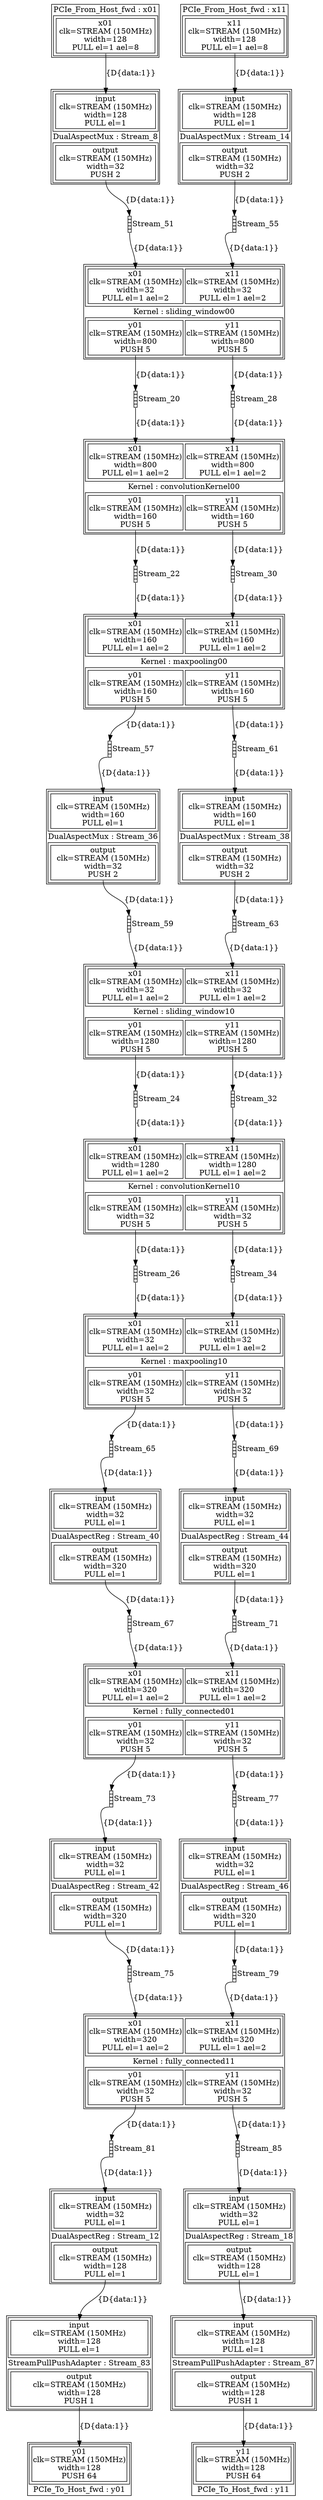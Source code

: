digraph manager_compiler_graph {
convolutionKernel00[shape=plaintext, label=<<TABLE  BORDER="1" CELLPADDING="1" CELLSPACING="1"><TR><TD BGCOLOR="white" BORDER="0" PORT="inputs" ROWSPAN="1" COLSPAN="1"><TABLE  BORDER="1" CELLPADDING="1" CELLSPACING="4"><TR><TD BGCOLOR="white" BORDER="1" PORT="x01" ROWSPAN="1" COLSPAN="1">x01<BR/>clk=STREAM (150MHz)<BR/>width=800<BR/>PULL el=1 ael=2</TD><TD BGCOLOR="white" BORDER="1" PORT="x11" ROWSPAN="1" COLSPAN="1">x11<BR/>clk=STREAM (150MHz)<BR/>width=800<BR/>PULL el=1 ael=2</TD></TR></TABLE></TD></TR><TR><TD BGCOLOR="white" BORDER="0" PORT="node_info" ROWSPAN="1" COLSPAN="1">Kernel : convolutionKernel00</TD></TR><TR><TD BGCOLOR="white" BORDER="0" PORT="outputs" ROWSPAN="1" COLSPAN="1"><TABLE  BORDER="1" CELLPADDING="1" CELLSPACING="4"><TR><TD BGCOLOR="white" BORDER="1" PORT="y01" ROWSPAN="1" COLSPAN="1">y01<BR/>clk=STREAM (150MHz)<BR/>width=160<BR/>PUSH 5</TD><TD BGCOLOR="white" BORDER="1" PORT="y11" ROWSPAN="1" COLSPAN="1">y11<BR/>clk=STREAM (150MHz)<BR/>width=160<BR/>PUSH 5</TD></TR></TABLE></TD></TR></TABLE>>];
maxpooling00[shape=plaintext, label=<<TABLE  BORDER="1" CELLPADDING="1" CELLSPACING="1"><TR><TD BGCOLOR="white" BORDER="0" PORT="inputs" ROWSPAN="1" COLSPAN="1"><TABLE  BORDER="1" CELLPADDING="1" CELLSPACING="4"><TR><TD BGCOLOR="white" BORDER="1" PORT="x01" ROWSPAN="1" COLSPAN="1">x01<BR/>clk=STREAM (150MHz)<BR/>width=160<BR/>PULL el=1 ael=2</TD><TD BGCOLOR="white" BORDER="1" PORT="x11" ROWSPAN="1" COLSPAN="1">x11<BR/>clk=STREAM (150MHz)<BR/>width=160<BR/>PULL el=1 ael=2</TD></TR></TABLE></TD></TR><TR><TD BGCOLOR="white" BORDER="0" PORT="node_info" ROWSPAN="1" COLSPAN="1">Kernel : maxpooling00</TD></TR><TR><TD BGCOLOR="white" BORDER="0" PORT="outputs" ROWSPAN="1" COLSPAN="1"><TABLE  BORDER="1" CELLPADDING="1" CELLSPACING="4"><TR><TD BGCOLOR="white" BORDER="1" PORT="y01" ROWSPAN="1" COLSPAN="1">y01<BR/>clk=STREAM (150MHz)<BR/>width=160<BR/>PUSH 5</TD><TD BGCOLOR="white" BORDER="1" PORT="y11" ROWSPAN="1" COLSPAN="1">y11<BR/>clk=STREAM (150MHz)<BR/>width=160<BR/>PUSH 5</TD></TR></TABLE></TD></TR></TABLE>>];
sliding_window00[shape=plaintext, label=<<TABLE  BORDER="1" CELLPADDING="1" CELLSPACING="1"><TR><TD BGCOLOR="white" BORDER="0" PORT="inputs" ROWSPAN="1" COLSPAN="1"><TABLE  BORDER="1" CELLPADDING="1" CELLSPACING="4"><TR><TD BGCOLOR="white" BORDER="1" PORT="x01" ROWSPAN="1" COLSPAN="1">x01<BR/>clk=STREAM (150MHz)<BR/>width=32<BR/>PULL el=1 ael=2</TD><TD BGCOLOR="white" BORDER="1" PORT="x11" ROWSPAN="1" COLSPAN="1">x11<BR/>clk=STREAM (150MHz)<BR/>width=32<BR/>PULL el=1 ael=2</TD></TR></TABLE></TD></TR><TR><TD BGCOLOR="white" BORDER="0" PORT="node_info" ROWSPAN="1" COLSPAN="1">Kernel : sliding_window00</TD></TR><TR><TD BGCOLOR="white" BORDER="0" PORT="outputs" ROWSPAN="1" COLSPAN="1"><TABLE  BORDER="1" CELLPADDING="1" CELLSPACING="4"><TR><TD BGCOLOR="white" BORDER="1" PORT="y01" ROWSPAN="1" COLSPAN="1">y01<BR/>clk=STREAM (150MHz)<BR/>width=800<BR/>PUSH 5</TD><TD BGCOLOR="white" BORDER="1" PORT="y11" ROWSPAN="1" COLSPAN="1">y11<BR/>clk=STREAM (150MHz)<BR/>width=800<BR/>PUSH 5</TD></TR></TABLE></TD></TR></TABLE>>];
fully_connected01[shape=plaintext, label=<<TABLE  BORDER="1" CELLPADDING="1" CELLSPACING="1"><TR><TD BGCOLOR="white" BORDER="0" PORT="inputs" ROWSPAN="1" COLSPAN="1"><TABLE  BORDER="1" CELLPADDING="1" CELLSPACING="4"><TR><TD BGCOLOR="white" BORDER="1" PORT="x01" ROWSPAN="1" COLSPAN="1">x01<BR/>clk=STREAM (150MHz)<BR/>width=320<BR/>PULL el=1 ael=2</TD><TD BGCOLOR="white" BORDER="1" PORT="x11" ROWSPAN="1" COLSPAN="1">x11<BR/>clk=STREAM (150MHz)<BR/>width=320<BR/>PULL el=1 ael=2</TD></TR></TABLE></TD></TR><TR><TD BGCOLOR="white" BORDER="0" PORT="node_info" ROWSPAN="1" COLSPAN="1">Kernel : fully_connected01</TD></TR><TR><TD BGCOLOR="white" BORDER="0" PORT="outputs" ROWSPAN="1" COLSPAN="1"><TABLE  BORDER="1" CELLPADDING="1" CELLSPACING="4"><TR><TD BGCOLOR="white" BORDER="1" PORT="y01" ROWSPAN="1" COLSPAN="1">y01<BR/>clk=STREAM (150MHz)<BR/>width=32<BR/>PUSH 5</TD><TD BGCOLOR="white" BORDER="1" PORT="y11" ROWSPAN="1" COLSPAN="1">y11<BR/>clk=STREAM (150MHz)<BR/>width=32<BR/>PUSH 5</TD></TR></TABLE></TD></TR></TABLE>>];
convolutionKernel10[shape=plaintext, label=<<TABLE  BORDER="1" CELLPADDING="1" CELLSPACING="1"><TR><TD BGCOLOR="white" BORDER="0" PORT="inputs" ROWSPAN="1" COLSPAN="1"><TABLE  BORDER="1" CELLPADDING="1" CELLSPACING="4"><TR><TD BGCOLOR="white" BORDER="1" PORT="x01" ROWSPAN="1" COLSPAN="1">x01<BR/>clk=STREAM (150MHz)<BR/>width=1280<BR/>PULL el=1 ael=2</TD><TD BGCOLOR="white" BORDER="1" PORT="x11" ROWSPAN="1" COLSPAN="1">x11<BR/>clk=STREAM (150MHz)<BR/>width=1280<BR/>PULL el=1 ael=2</TD></TR></TABLE></TD></TR><TR><TD BGCOLOR="white" BORDER="0" PORT="node_info" ROWSPAN="1" COLSPAN="1">Kernel : convolutionKernel10</TD></TR><TR><TD BGCOLOR="white" BORDER="0" PORT="outputs" ROWSPAN="1" COLSPAN="1"><TABLE  BORDER="1" CELLPADDING="1" CELLSPACING="4"><TR><TD BGCOLOR="white" BORDER="1" PORT="y01" ROWSPAN="1" COLSPAN="1">y01<BR/>clk=STREAM (150MHz)<BR/>width=32<BR/>PUSH 5</TD><TD BGCOLOR="white" BORDER="1" PORT="y11" ROWSPAN="1" COLSPAN="1">y11<BR/>clk=STREAM (150MHz)<BR/>width=32<BR/>PUSH 5</TD></TR></TABLE></TD></TR></TABLE>>];
maxpooling10[shape=plaintext, label=<<TABLE  BORDER="1" CELLPADDING="1" CELLSPACING="1"><TR><TD BGCOLOR="white" BORDER="0" PORT="inputs" ROWSPAN="1" COLSPAN="1"><TABLE  BORDER="1" CELLPADDING="1" CELLSPACING="4"><TR><TD BGCOLOR="white" BORDER="1" PORT="x01" ROWSPAN="1" COLSPAN="1">x01<BR/>clk=STREAM (150MHz)<BR/>width=32<BR/>PULL el=1 ael=2</TD><TD BGCOLOR="white" BORDER="1" PORT="x11" ROWSPAN="1" COLSPAN="1">x11<BR/>clk=STREAM (150MHz)<BR/>width=32<BR/>PULL el=1 ael=2</TD></TR></TABLE></TD></TR><TR><TD BGCOLOR="white" BORDER="0" PORT="node_info" ROWSPAN="1" COLSPAN="1">Kernel : maxpooling10</TD></TR><TR><TD BGCOLOR="white" BORDER="0" PORT="outputs" ROWSPAN="1" COLSPAN="1"><TABLE  BORDER="1" CELLPADDING="1" CELLSPACING="4"><TR><TD BGCOLOR="white" BORDER="1" PORT="y01" ROWSPAN="1" COLSPAN="1">y01<BR/>clk=STREAM (150MHz)<BR/>width=32<BR/>PUSH 5</TD><TD BGCOLOR="white" BORDER="1" PORT="y11" ROWSPAN="1" COLSPAN="1">y11<BR/>clk=STREAM (150MHz)<BR/>width=32<BR/>PUSH 5</TD></TR></TABLE></TD></TR></TABLE>>];
sliding_window10[shape=plaintext, label=<<TABLE  BORDER="1" CELLPADDING="1" CELLSPACING="1"><TR><TD BGCOLOR="white" BORDER="0" PORT="inputs" ROWSPAN="1" COLSPAN="1"><TABLE  BORDER="1" CELLPADDING="1" CELLSPACING="4"><TR><TD BGCOLOR="white" BORDER="1" PORT="x01" ROWSPAN="1" COLSPAN="1">x01<BR/>clk=STREAM (150MHz)<BR/>width=32<BR/>PULL el=1 ael=2</TD><TD BGCOLOR="white" BORDER="1" PORT="x11" ROWSPAN="1" COLSPAN="1">x11<BR/>clk=STREAM (150MHz)<BR/>width=32<BR/>PULL el=1 ael=2</TD></TR></TABLE></TD></TR><TR><TD BGCOLOR="white" BORDER="0" PORT="node_info" ROWSPAN="1" COLSPAN="1">Kernel : sliding_window10</TD></TR><TR><TD BGCOLOR="white" BORDER="0" PORT="outputs" ROWSPAN="1" COLSPAN="1"><TABLE  BORDER="1" CELLPADDING="1" CELLSPACING="4"><TR><TD BGCOLOR="white" BORDER="1" PORT="y01" ROWSPAN="1" COLSPAN="1">y01<BR/>clk=STREAM (150MHz)<BR/>width=1280<BR/>PUSH 5</TD><TD BGCOLOR="white" BORDER="1" PORT="y11" ROWSPAN="1" COLSPAN="1">y11<BR/>clk=STREAM (150MHz)<BR/>width=1280<BR/>PUSH 5</TD></TR></TABLE></TD></TR></TABLE>>];
fully_connected11[shape=plaintext, label=<<TABLE  BORDER="1" CELLPADDING="1" CELLSPACING="1"><TR><TD BGCOLOR="white" BORDER="0" PORT="inputs" ROWSPAN="1" COLSPAN="1"><TABLE  BORDER="1" CELLPADDING="1" CELLSPACING="4"><TR><TD BGCOLOR="white" BORDER="1" PORT="x01" ROWSPAN="1" COLSPAN="1">x01<BR/>clk=STREAM (150MHz)<BR/>width=320<BR/>PULL el=1 ael=2</TD><TD BGCOLOR="white" BORDER="1" PORT="x11" ROWSPAN="1" COLSPAN="1">x11<BR/>clk=STREAM (150MHz)<BR/>width=320<BR/>PULL el=1 ael=2</TD></TR></TABLE></TD></TR><TR><TD BGCOLOR="white" BORDER="0" PORT="node_info" ROWSPAN="1" COLSPAN="1">Kernel : fully_connected11</TD></TR><TR><TD BGCOLOR="white" BORDER="0" PORT="outputs" ROWSPAN="1" COLSPAN="1"><TABLE  BORDER="1" CELLPADDING="1" CELLSPACING="4"><TR><TD BGCOLOR="white" BORDER="1" PORT="y01" ROWSPAN="1" COLSPAN="1">y01<BR/>clk=STREAM (150MHz)<BR/>width=32<BR/>PUSH 5</TD><TD BGCOLOR="white" BORDER="1" PORT="y11" ROWSPAN="1" COLSPAN="1">y11<BR/>clk=STREAM (150MHz)<BR/>width=32<BR/>PUSH 5</TD></TR></TABLE></TD></TR></TABLE>>];
x01[shape=plaintext, label=<<TABLE  BORDER="1" CELLPADDING="1" CELLSPACING="1"><TR><TD BGCOLOR="white" BORDER="0" PORT="node_info" ROWSPAN="1" COLSPAN="1">PCIe_From_Host_fwd : x01</TD></TR><TR><TD BGCOLOR="white" BORDER="0" PORT="outputs" ROWSPAN="1" COLSPAN="1"><TABLE  BORDER="1" CELLPADDING="1" CELLSPACING="4"><TR><TD BGCOLOR="white" BORDER="1" PORT="x01" ROWSPAN="1" COLSPAN="1">x01<BR/>clk=STREAM (150MHz)<BR/>width=128<BR/>PULL el=1 ael=8</TD></TR></TABLE></TD></TR></TABLE>>];
y01[shape=plaintext, label=<<TABLE  BORDER="1" CELLPADDING="1" CELLSPACING="1"><TR><TD BGCOLOR="white" BORDER="0" PORT="inputs" ROWSPAN="1" COLSPAN="1"><TABLE  BORDER="1" CELLPADDING="1" CELLSPACING="4"><TR><TD BGCOLOR="white" BORDER="1" PORT="y01" ROWSPAN="1" COLSPAN="1">y01<BR/>clk=STREAM (150MHz)<BR/>width=128<BR/>PUSH 64</TD></TR></TABLE></TD></TR><TR><TD BGCOLOR="white" BORDER="0" PORT="node_info" ROWSPAN="1" COLSPAN="1">PCIe_To_Host_fwd : y01</TD></TR></TABLE>>];
x11[shape=plaintext, label=<<TABLE  BORDER="1" CELLPADDING="1" CELLSPACING="1"><TR><TD BGCOLOR="white" BORDER="0" PORT="node_info" ROWSPAN="1" COLSPAN="1">PCIe_From_Host_fwd : x11</TD></TR><TR><TD BGCOLOR="white" BORDER="0" PORT="outputs" ROWSPAN="1" COLSPAN="1"><TABLE  BORDER="1" CELLPADDING="1" CELLSPACING="4"><TR><TD BGCOLOR="white" BORDER="1" PORT="x11" ROWSPAN="1" COLSPAN="1">x11<BR/>clk=STREAM (150MHz)<BR/>width=128<BR/>PULL el=1 ael=8</TD></TR></TABLE></TD></TR></TABLE>>];
y11[shape=plaintext, label=<<TABLE  BORDER="1" CELLPADDING="1" CELLSPACING="1"><TR><TD BGCOLOR="white" BORDER="0" PORT="inputs" ROWSPAN="1" COLSPAN="1"><TABLE  BORDER="1" CELLPADDING="1" CELLSPACING="4"><TR><TD BGCOLOR="white" BORDER="1" PORT="y11" ROWSPAN="1" COLSPAN="1">y11<BR/>clk=STREAM (150MHz)<BR/>width=128<BR/>PUSH 64</TD></TR></TABLE></TD></TR><TR><TD BGCOLOR="white" BORDER="0" PORT="node_info" ROWSPAN="1" COLSPAN="1">PCIe_To_Host_fwd : y11</TD></TR></TABLE>>];
Stream_8[shape=plaintext, label=<<TABLE  BORDER="1" CELLPADDING="1" CELLSPACING="1"><TR><TD BGCOLOR="white" BORDER="0" PORT="inputs" ROWSPAN="1" COLSPAN="1"><TABLE  BORDER="1" CELLPADDING="1" CELLSPACING="4"><TR><TD BGCOLOR="white" BORDER="1" PORT="input" ROWSPAN="1" COLSPAN="1">input<BR/>clk=STREAM (150MHz)<BR/>width=128<BR/>PULL el=1</TD></TR></TABLE></TD></TR><TR><TD BGCOLOR="white" BORDER="0" PORT="node_info" ROWSPAN="1" COLSPAN="1">DualAspectMux : Stream_8</TD></TR><TR><TD BGCOLOR="white" BORDER="0" PORT="outputs" ROWSPAN="1" COLSPAN="1"><TABLE  BORDER="1" CELLPADDING="1" CELLSPACING="4"><TR><TD BGCOLOR="white" BORDER="1" PORT="output" ROWSPAN="1" COLSPAN="1">output<BR/>clk=STREAM (150MHz)<BR/>width=32<BR/>PUSH 2</TD></TR></TABLE></TD></TR></TABLE>>];
Stream_14[shape=plaintext, label=<<TABLE  BORDER="1" CELLPADDING="1" CELLSPACING="1"><TR><TD BGCOLOR="white" BORDER="0" PORT="inputs" ROWSPAN="1" COLSPAN="1"><TABLE  BORDER="1" CELLPADDING="1" CELLSPACING="4"><TR><TD BGCOLOR="white" BORDER="1" PORT="input" ROWSPAN="1" COLSPAN="1">input<BR/>clk=STREAM (150MHz)<BR/>width=128<BR/>PULL el=1</TD></TR></TABLE></TD></TR><TR><TD BGCOLOR="white" BORDER="0" PORT="node_info" ROWSPAN="1" COLSPAN="1">DualAspectMux : Stream_14</TD></TR><TR><TD BGCOLOR="white" BORDER="0" PORT="outputs" ROWSPAN="1" COLSPAN="1"><TABLE  BORDER="1" CELLPADDING="1" CELLSPACING="4"><TR><TD BGCOLOR="white" BORDER="1" PORT="output" ROWSPAN="1" COLSPAN="1">output<BR/>clk=STREAM (150MHz)<BR/>width=32<BR/>PUSH 2</TD></TR></TABLE></TD></TR></TABLE>>];
Stream_36[shape=plaintext, label=<<TABLE  BORDER="1" CELLPADDING="1" CELLSPACING="1"><TR><TD BGCOLOR="white" BORDER="0" PORT="inputs" ROWSPAN="1" COLSPAN="1"><TABLE  BORDER="1" CELLPADDING="1" CELLSPACING="4"><TR><TD BGCOLOR="white" BORDER="1" PORT="input" ROWSPAN="1" COLSPAN="1">input<BR/>clk=STREAM (150MHz)<BR/>width=160<BR/>PULL el=1</TD></TR></TABLE></TD></TR><TR><TD BGCOLOR="white" BORDER="0" PORT="node_info" ROWSPAN="1" COLSPAN="1">DualAspectMux : Stream_36</TD></TR><TR><TD BGCOLOR="white" BORDER="0" PORT="outputs" ROWSPAN="1" COLSPAN="1"><TABLE  BORDER="1" CELLPADDING="1" CELLSPACING="4"><TR><TD BGCOLOR="white" BORDER="1" PORT="output" ROWSPAN="1" COLSPAN="1">output<BR/>clk=STREAM (150MHz)<BR/>width=32<BR/>PUSH 2</TD></TR></TABLE></TD></TR></TABLE>>];
Stream_38[shape=plaintext, label=<<TABLE  BORDER="1" CELLPADDING="1" CELLSPACING="1"><TR><TD BGCOLOR="white" BORDER="0" PORT="inputs" ROWSPAN="1" COLSPAN="1"><TABLE  BORDER="1" CELLPADDING="1" CELLSPACING="4"><TR><TD BGCOLOR="white" BORDER="1" PORT="input" ROWSPAN="1" COLSPAN="1">input<BR/>clk=STREAM (150MHz)<BR/>width=160<BR/>PULL el=1</TD></TR></TABLE></TD></TR><TR><TD BGCOLOR="white" BORDER="0" PORT="node_info" ROWSPAN="1" COLSPAN="1">DualAspectMux : Stream_38</TD></TR><TR><TD BGCOLOR="white" BORDER="0" PORT="outputs" ROWSPAN="1" COLSPAN="1"><TABLE  BORDER="1" CELLPADDING="1" CELLSPACING="4"><TR><TD BGCOLOR="white" BORDER="1" PORT="output" ROWSPAN="1" COLSPAN="1">output<BR/>clk=STREAM (150MHz)<BR/>width=32<BR/>PUSH 2</TD></TR></TABLE></TD></TR></TABLE>>];
Stream_40[shape=plaintext, label=<<TABLE  BORDER="1" CELLPADDING="1" CELLSPACING="1"><TR><TD BGCOLOR="white" BORDER="0" PORT="inputs" ROWSPAN="1" COLSPAN="1"><TABLE  BORDER="1" CELLPADDING="1" CELLSPACING="4"><TR><TD BGCOLOR="white" BORDER="1" PORT="input" ROWSPAN="1" COLSPAN="1">input<BR/>clk=STREAM (150MHz)<BR/>width=32<BR/>PULL el=1</TD></TR></TABLE></TD></TR><TR><TD BGCOLOR="white" BORDER="0" PORT="node_info" ROWSPAN="1" COLSPAN="1">DualAspectReg : Stream_40</TD></TR><TR><TD BGCOLOR="white" BORDER="0" PORT="outputs" ROWSPAN="1" COLSPAN="1"><TABLE  BORDER="1" CELLPADDING="1" CELLSPACING="4"><TR><TD BGCOLOR="white" BORDER="1" PORT="output" ROWSPAN="1" COLSPAN="1">output<BR/>clk=STREAM (150MHz)<BR/>width=320<BR/>PULL el=1</TD></TR></TABLE></TD></TR></TABLE>>];
Stream_44[shape=plaintext, label=<<TABLE  BORDER="1" CELLPADDING="1" CELLSPACING="1"><TR><TD BGCOLOR="white" BORDER="0" PORT="inputs" ROWSPAN="1" COLSPAN="1"><TABLE  BORDER="1" CELLPADDING="1" CELLSPACING="4"><TR><TD BGCOLOR="white" BORDER="1" PORT="input" ROWSPAN="1" COLSPAN="1">input<BR/>clk=STREAM (150MHz)<BR/>width=32<BR/>PULL el=1</TD></TR></TABLE></TD></TR><TR><TD BGCOLOR="white" BORDER="0" PORT="node_info" ROWSPAN="1" COLSPAN="1">DualAspectReg : Stream_44</TD></TR><TR><TD BGCOLOR="white" BORDER="0" PORT="outputs" ROWSPAN="1" COLSPAN="1"><TABLE  BORDER="1" CELLPADDING="1" CELLSPACING="4"><TR><TD BGCOLOR="white" BORDER="1" PORT="output" ROWSPAN="1" COLSPAN="1">output<BR/>clk=STREAM (150MHz)<BR/>width=320<BR/>PULL el=1</TD></TR></TABLE></TD></TR></TABLE>>];
Stream_42[shape=plaintext, label=<<TABLE  BORDER="1" CELLPADDING="1" CELLSPACING="1"><TR><TD BGCOLOR="white" BORDER="0" PORT="inputs" ROWSPAN="1" COLSPAN="1"><TABLE  BORDER="1" CELLPADDING="1" CELLSPACING="4"><TR><TD BGCOLOR="white" BORDER="1" PORT="input" ROWSPAN="1" COLSPAN="1">input<BR/>clk=STREAM (150MHz)<BR/>width=32<BR/>PULL el=1</TD></TR></TABLE></TD></TR><TR><TD BGCOLOR="white" BORDER="0" PORT="node_info" ROWSPAN="1" COLSPAN="1">DualAspectReg : Stream_42</TD></TR><TR><TD BGCOLOR="white" BORDER="0" PORT="outputs" ROWSPAN="1" COLSPAN="1"><TABLE  BORDER="1" CELLPADDING="1" CELLSPACING="4"><TR><TD BGCOLOR="white" BORDER="1" PORT="output" ROWSPAN="1" COLSPAN="1">output<BR/>clk=STREAM (150MHz)<BR/>width=320<BR/>PULL el=1</TD></TR></TABLE></TD></TR></TABLE>>];
Stream_46[shape=plaintext, label=<<TABLE  BORDER="1" CELLPADDING="1" CELLSPACING="1"><TR><TD BGCOLOR="white" BORDER="0" PORT="inputs" ROWSPAN="1" COLSPAN="1"><TABLE  BORDER="1" CELLPADDING="1" CELLSPACING="4"><TR><TD BGCOLOR="white" BORDER="1" PORT="input" ROWSPAN="1" COLSPAN="1">input<BR/>clk=STREAM (150MHz)<BR/>width=32<BR/>PULL el=1</TD></TR></TABLE></TD></TR><TR><TD BGCOLOR="white" BORDER="0" PORT="node_info" ROWSPAN="1" COLSPAN="1">DualAspectReg : Stream_46</TD></TR><TR><TD BGCOLOR="white" BORDER="0" PORT="outputs" ROWSPAN="1" COLSPAN="1"><TABLE  BORDER="1" CELLPADDING="1" CELLSPACING="4"><TR><TD BGCOLOR="white" BORDER="1" PORT="output" ROWSPAN="1" COLSPAN="1">output<BR/>clk=STREAM (150MHz)<BR/>width=320<BR/>PULL el=1</TD></TR></TABLE></TD></TR></TABLE>>];
Stream_12[shape=plaintext, label=<<TABLE  BORDER="1" CELLPADDING="1" CELLSPACING="1"><TR><TD BGCOLOR="white" BORDER="0" PORT="inputs" ROWSPAN="1" COLSPAN="1"><TABLE  BORDER="1" CELLPADDING="1" CELLSPACING="4"><TR><TD BGCOLOR="white" BORDER="1" PORT="input" ROWSPAN="1" COLSPAN="1">input<BR/>clk=STREAM (150MHz)<BR/>width=32<BR/>PULL el=1</TD></TR></TABLE></TD></TR><TR><TD BGCOLOR="white" BORDER="0" PORT="node_info" ROWSPAN="1" COLSPAN="1">DualAspectReg : Stream_12</TD></TR><TR><TD BGCOLOR="white" BORDER="0" PORT="outputs" ROWSPAN="1" COLSPAN="1"><TABLE  BORDER="1" CELLPADDING="1" CELLSPACING="4"><TR><TD BGCOLOR="white" BORDER="1" PORT="output" ROWSPAN="1" COLSPAN="1">output<BR/>clk=STREAM (150MHz)<BR/>width=128<BR/>PULL el=1</TD></TR></TABLE></TD></TR></TABLE>>];
Stream_18[shape=plaintext, label=<<TABLE  BORDER="1" CELLPADDING="1" CELLSPACING="1"><TR><TD BGCOLOR="white" BORDER="0" PORT="inputs" ROWSPAN="1" COLSPAN="1"><TABLE  BORDER="1" CELLPADDING="1" CELLSPACING="4"><TR><TD BGCOLOR="white" BORDER="1" PORT="input" ROWSPAN="1" COLSPAN="1">input<BR/>clk=STREAM (150MHz)<BR/>width=32<BR/>PULL el=1</TD></TR></TABLE></TD></TR><TR><TD BGCOLOR="white" BORDER="0" PORT="node_info" ROWSPAN="1" COLSPAN="1">DualAspectReg : Stream_18</TD></TR><TR><TD BGCOLOR="white" BORDER="0" PORT="outputs" ROWSPAN="1" COLSPAN="1"><TABLE  BORDER="1" CELLPADDING="1" CELLSPACING="4"><TR><TD BGCOLOR="white" BORDER="1" PORT="output" ROWSPAN="1" COLSPAN="1">output<BR/>clk=STREAM (150MHz)<BR/>width=128<BR/>PULL el=1</TD></TR></TABLE></TD></TR></TABLE>>];
Stream_83[shape=plaintext, label=<<TABLE  BORDER="1" CELLPADDING="1" CELLSPACING="1"><TR><TD BGCOLOR="white" BORDER="0" PORT="inputs" ROWSPAN="1" COLSPAN="1"><TABLE  BORDER="1" CELLPADDING="1" CELLSPACING="4"><TR><TD BGCOLOR="white" BORDER="1" PORT="input" ROWSPAN="1" COLSPAN="1">input<BR/>clk=STREAM (150MHz)<BR/>width=128<BR/>PULL el=1</TD></TR></TABLE></TD></TR><TR><TD BGCOLOR="white" BORDER="0" PORT="node_info" ROWSPAN="1" COLSPAN="1">StreamPullPushAdapter : Stream_83</TD></TR><TR><TD BGCOLOR="white" BORDER="0" PORT="outputs" ROWSPAN="1" COLSPAN="1"><TABLE  BORDER="1" CELLPADDING="1" CELLSPACING="4"><TR><TD BGCOLOR="white" BORDER="1" PORT="output" ROWSPAN="1" COLSPAN="1">output<BR/>clk=STREAM (150MHz)<BR/>width=128<BR/>PUSH 1</TD></TR></TABLE></TD></TR></TABLE>>];
Stream_87[shape=plaintext, label=<<TABLE  BORDER="1" CELLPADDING="1" CELLSPACING="1"><TR><TD BGCOLOR="white" BORDER="0" PORT="inputs" ROWSPAN="1" COLSPAN="1"><TABLE  BORDER="1" CELLPADDING="1" CELLSPACING="4"><TR><TD BGCOLOR="white" BORDER="1" PORT="input" ROWSPAN="1" COLSPAN="1">input<BR/>clk=STREAM (150MHz)<BR/>width=128<BR/>PULL el=1</TD></TR></TABLE></TD></TR><TR><TD BGCOLOR="white" BORDER="0" PORT="node_info" ROWSPAN="1" COLSPAN="1">StreamPullPushAdapter : Stream_87</TD></TR><TR><TD BGCOLOR="white" BORDER="0" PORT="outputs" ROWSPAN="1" COLSPAN="1"><TABLE  BORDER="1" CELLPADDING="1" CELLSPACING="4"><TR><TD BGCOLOR="white" BORDER="1" PORT="output" ROWSPAN="1" COLSPAN="1">output<BR/>clk=STREAM (150MHz)<BR/>width=128<BR/>PUSH 1</TD></TR></TABLE></TD></TR></TABLE>>];
Stream_51[shape=plaintext, label=<<TABLE BORDER="0" CELLSPACING="0" CELLBORDER="1"> <TR><TD PORT="input"></TD><TD BORDER="0" ROWSPAN="6" WIDTH="1">Stream_51</TD></TR> <TR><TD></TD></TR> <TR><TD></TD></TR> <TR><TD></TD></TR> <TR><TD></TD></TR> <TR HEIGHT="0" CELLPADDING="0" BORDER="0" ><TD CELLPADDING="0" BORDER="0" PORT="output"></TD></TR> </TABLE>>];
Stream_55[shape=plaintext, label=<<TABLE BORDER="0" CELLSPACING="0" CELLBORDER="1"> <TR><TD PORT="input"></TD><TD BORDER="0" ROWSPAN="6" WIDTH="1">Stream_55</TD></TR> <TR><TD></TD></TR> <TR><TD></TD></TR> <TR><TD></TD></TR> <TR><TD></TD></TR> <TR HEIGHT="0" CELLPADDING="0" BORDER="0" ><TD CELLPADDING="0" BORDER="0" PORT="output"></TD></TR> </TABLE>>];
Stream_20[shape=plaintext, label=<<TABLE BORDER="0" CELLSPACING="0" CELLBORDER="1"> <TR><TD PORT="input"></TD><TD BORDER="0" ROWSPAN="6" WIDTH="1">Stream_20</TD></TR> <TR><TD></TD></TR> <TR><TD></TD></TR> <TR><TD></TD></TR> <TR><TD></TD></TR> <TR HEIGHT="0" CELLPADDING="0" BORDER="0" ><TD CELLPADDING="0" BORDER="0" PORT="output"></TD></TR> </TABLE>>];
Stream_28[shape=plaintext, label=<<TABLE BORDER="0" CELLSPACING="0" CELLBORDER="1"> <TR><TD PORT="input"></TD><TD BORDER="0" ROWSPAN="6" WIDTH="1">Stream_28</TD></TR> <TR><TD></TD></TR> <TR><TD></TD></TR> <TR><TD></TD></TR> <TR><TD></TD></TR> <TR HEIGHT="0" CELLPADDING="0" BORDER="0" ><TD CELLPADDING="0" BORDER="0" PORT="output"></TD></TR> </TABLE>>];
Stream_22[shape=plaintext, label=<<TABLE BORDER="0" CELLSPACING="0" CELLBORDER="1"> <TR><TD PORT="input"></TD><TD BORDER="0" ROWSPAN="6" WIDTH="1">Stream_22</TD></TR> <TR><TD></TD></TR> <TR><TD></TD></TR> <TR><TD></TD></TR> <TR><TD></TD></TR> <TR HEIGHT="0" CELLPADDING="0" BORDER="0" ><TD CELLPADDING="0" BORDER="0" PORT="output"></TD></TR> </TABLE>>];
Stream_30[shape=plaintext, label=<<TABLE BORDER="0" CELLSPACING="0" CELLBORDER="1"> <TR><TD PORT="input"></TD><TD BORDER="0" ROWSPAN="6" WIDTH="1">Stream_30</TD></TR> <TR><TD></TD></TR> <TR><TD></TD></TR> <TR><TD></TD></TR> <TR><TD></TD></TR> <TR HEIGHT="0" CELLPADDING="0" BORDER="0" ><TD CELLPADDING="0" BORDER="0" PORT="output"></TD></TR> </TABLE>>];
Stream_57[shape=plaintext, label=<<TABLE BORDER="0" CELLSPACING="0" CELLBORDER="1"> <TR><TD PORT="input"></TD><TD BORDER="0" ROWSPAN="6" WIDTH="1">Stream_57</TD></TR> <TR><TD></TD></TR> <TR><TD></TD></TR> <TR><TD></TD></TR> <TR><TD></TD></TR> <TR HEIGHT="0" CELLPADDING="0" BORDER="0" ><TD CELLPADDING="0" BORDER="0" PORT="output"></TD></TR> </TABLE>>];
Stream_61[shape=plaintext, label=<<TABLE BORDER="0" CELLSPACING="0" CELLBORDER="1"> <TR><TD PORT="input"></TD><TD BORDER="0" ROWSPAN="6" WIDTH="1">Stream_61</TD></TR> <TR><TD></TD></TR> <TR><TD></TD></TR> <TR><TD></TD></TR> <TR><TD></TD></TR> <TR HEIGHT="0" CELLPADDING="0" BORDER="0" ><TD CELLPADDING="0" BORDER="0" PORT="output"></TD></TR> </TABLE>>];
Stream_59[shape=plaintext, label=<<TABLE BORDER="0" CELLSPACING="0" CELLBORDER="1"> <TR><TD PORT="input"></TD><TD BORDER="0" ROWSPAN="6" WIDTH="1">Stream_59</TD></TR> <TR><TD></TD></TR> <TR><TD></TD></TR> <TR><TD></TD></TR> <TR><TD></TD></TR> <TR HEIGHT="0" CELLPADDING="0" BORDER="0" ><TD CELLPADDING="0" BORDER="0" PORT="output"></TD></TR> </TABLE>>];
Stream_63[shape=plaintext, label=<<TABLE BORDER="0" CELLSPACING="0" CELLBORDER="1"> <TR><TD PORT="input"></TD><TD BORDER="0" ROWSPAN="6" WIDTH="1">Stream_63</TD></TR> <TR><TD></TD></TR> <TR><TD></TD></TR> <TR><TD></TD></TR> <TR><TD></TD></TR> <TR HEIGHT="0" CELLPADDING="0" BORDER="0" ><TD CELLPADDING="0" BORDER="0" PORT="output"></TD></TR> </TABLE>>];
Stream_24[shape=plaintext, label=<<TABLE BORDER="0" CELLSPACING="0" CELLBORDER="1"> <TR><TD PORT="input"></TD><TD BORDER="0" ROWSPAN="6" WIDTH="1">Stream_24</TD></TR> <TR><TD></TD></TR> <TR><TD></TD></TR> <TR><TD></TD></TR> <TR><TD></TD></TR> <TR HEIGHT="0" CELLPADDING="0" BORDER="0" ><TD CELLPADDING="0" BORDER="0" PORT="output"></TD></TR> </TABLE>>];
Stream_32[shape=plaintext, label=<<TABLE BORDER="0" CELLSPACING="0" CELLBORDER="1"> <TR><TD PORT="input"></TD><TD BORDER="0" ROWSPAN="6" WIDTH="1">Stream_32</TD></TR> <TR><TD></TD></TR> <TR><TD></TD></TR> <TR><TD></TD></TR> <TR><TD></TD></TR> <TR HEIGHT="0" CELLPADDING="0" BORDER="0" ><TD CELLPADDING="0" BORDER="0" PORT="output"></TD></TR> </TABLE>>];
Stream_26[shape=plaintext, label=<<TABLE BORDER="0" CELLSPACING="0" CELLBORDER="1"> <TR><TD PORT="input"></TD><TD BORDER="0" ROWSPAN="6" WIDTH="1">Stream_26</TD></TR> <TR><TD></TD></TR> <TR><TD></TD></TR> <TR><TD></TD></TR> <TR><TD></TD></TR> <TR HEIGHT="0" CELLPADDING="0" BORDER="0" ><TD CELLPADDING="0" BORDER="0" PORT="output"></TD></TR> </TABLE>>];
Stream_34[shape=plaintext, label=<<TABLE BORDER="0" CELLSPACING="0" CELLBORDER="1"> <TR><TD PORT="input"></TD><TD BORDER="0" ROWSPAN="6" WIDTH="1">Stream_34</TD></TR> <TR><TD></TD></TR> <TR><TD></TD></TR> <TR><TD></TD></TR> <TR><TD></TD></TR> <TR HEIGHT="0" CELLPADDING="0" BORDER="0" ><TD CELLPADDING="0" BORDER="0" PORT="output"></TD></TR> </TABLE>>];
Stream_65[shape=plaintext, label=<<TABLE BORDER="0" CELLSPACING="0" CELLBORDER="1"> <TR><TD PORT="input"></TD><TD BORDER="0" ROWSPAN="6" WIDTH="1">Stream_65</TD></TR> <TR><TD></TD></TR> <TR><TD></TD></TR> <TR><TD></TD></TR> <TR><TD></TD></TR> <TR HEIGHT="0" CELLPADDING="0" BORDER="0" ><TD CELLPADDING="0" BORDER="0" PORT="output"></TD></TR> </TABLE>>];
Stream_69[shape=plaintext, label=<<TABLE BORDER="0" CELLSPACING="0" CELLBORDER="1"> <TR><TD PORT="input"></TD><TD BORDER="0" ROWSPAN="6" WIDTH="1">Stream_69</TD></TR> <TR><TD></TD></TR> <TR><TD></TD></TR> <TR><TD></TD></TR> <TR><TD></TD></TR> <TR HEIGHT="0" CELLPADDING="0" BORDER="0" ><TD CELLPADDING="0" BORDER="0" PORT="output"></TD></TR> </TABLE>>];
Stream_67[shape=plaintext, label=<<TABLE BORDER="0" CELLSPACING="0" CELLBORDER="1"> <TR><TD PORT="input"></TD><TD BORDER="0" ROWSPAN="6" WIDTH="1">Stream_67</TD></TR> <TR><TD></TD></TR> <TR><TD></TD></TR> <TR><TD></TD></TR> <TR><TD></TD></TR> <TR HEIGHT="0" CELLPADDING="0" BORDER="0" ><TD CELLPADDING="0" BORDER="0" PORT="output"></TD></TR> </TABLE>>];
Stream_71[shape=plaintext, label=<<TABLE BORDER="0" CELLSPACING="0" CELLBORDER="1"> <TR><TD PORT="input"></TD><TD BORDER="0" ROWSPAN="6" WIDTH="1">Stream_71</TD></TR> <TR><TD></TD></TR> <TR><TD></TD></TR> <TR><TD></TD></TR> <TR><TD></TD></TR> <TR HEIGHT="0" CELLPADDING="0" BORDER="0" ><TD CELLPADDING="0" BORDER="0" PORT="output"></TD></TR> </TABLE>>];
Stream_73[shape=plaintext, label=<<TABLE BORDER="0" CELLSPACING="0" CELLBORDER="1"> <TR><TD PORT="input"></TD><TD BORDER="0" ROWSPAN="6" WIDTH="1">Stream_73</TD></TR> <TR><TD></TD></TR> <TR><TD></TD></TR> <TR><TD></TD></TR> <TR><TD></TD></TR> <TR HEIGHT="0" CELLPADDING="0" BORDER="0" ><TD CELLPADDING="0" BORDER="0" PORT="output"></TD></TR> </TABLE>>];
Stream_77[shape=plaintext, label=<<TABLE BORDER="0" CELLSPACING="0" CELLBORDER="1"> <TR><TD PORT="input"></TD><TD BORDER="0" ROWSPAN="6" WIDTH="1">Stream_77</TD></TR> <TR><TD></TD></TR> <TR><TD></TD></TR> <TR><TD></TD></TR> <TR><TD></TD></TR> <TR HEIGHT="0" CELLPADDING="0" BORDER="0" ><TD CELLPADDING="0" BORDER="0" PORT="output"></TD></TR> </TABLE>>];
Stream_75[shape=plaintext, label=<<TABLE BORDER="0" CELLSPACING="0" CELLBORDER="1"> <TR><TD PORT="input"></TD><TD BORDER="0" ROWSPAN="6" WIDTH="1">Stream_75</TD></TR> <TR><TD></TD></TR> <TR><TD></TD></TR> <TR><TD></TD></TR> <TR><TD></TD></TR> <TR HEIGHT="0" CELLPADDING="0" BORDER="0" ><TD CELLPADDING="0" BORDER="0" PORT="output"></TD></TR> </TABLE>>];
Stream_79[shape=plaintext, label=<<TABLE BORDER="0" CELLSPACING="0" CELLBORDER="1"> <TR><TD PORT="input"></TD><TD BORDER="0" ROWSPAN="6" WIDTH="1">Stream_79</TD></TR> <TR><TD></TD></TR> <TR><TD></TD></TR> <TR><TD></TD></TR> <TR><TD></TD></TR> <TR HEIGHT="0" CELLPADDING="0" BORDER="0" ><TD CELLPADDING="0" BORDER="0" PORT="output"></TD></TR> </TABLE>>];
Stream_81[shape=plaintext, label=<<TABLE BORDER="0" CELLSPACING="0" CELLBORDER="1"> <TR><TD PORT="input"></TD><TD BORDER="0" ROWSPAN="6" WIDTH="1">Stream_81</TD></TR> <TR><TD></TD></TR> <TR><TD></TD></TR> <TR><TD></TD></TR> <TR><TD></TD></TR> <TR HEIGHT="0" CELLPADDING="0" BORDER="0" ><TD CELLPADDING="0" BORDER="0" PORT="output"></TD></TR> </TABLE>>];
Stream_85[shape=plaintext, label=<<TABLE BORDER="0" CELLSPACING="0" CELLBORDER="1"> <TR><TD PORT="input"></TD><TD BORDER="0" ROWSPAN="6" WIDTH="1">Stream_85</TD></TR> <TR><TD></TD></TR> <TR><TD></TD></TR> <TR><TD></TD></TR> <TR><TD></TD></TR> <TR HEIGHT="0" CELLPADDING="0" BORDER="0" ><TD CELLPADDING="0" BORDER="0" PORT="output"></TD></TR> </TABLE>>];
x01 -> Stream_8 [headport="input" tailport="x01" label="{D{data:1}}"]
fully_connected11 -> Stream_81 [headport="input" tailport="y01" label="{D{data:1}}"]
x11 -> Stream_14 [headport="input" tailport="x11" label="{D{data:1}}"]
fully_connected11 -> Stream_85 [headport="input" tailport="y11" label="{D{data:1}}"]
sliding_window00 -> Stream_20 [headport="input" tailport="y01" label="{D{data:1}}"]
convolutionKernel00 -> Stream_22 [headport="input" tailport="y01" label="{D{data:1}}"]
sliding_window10 -> Stream_24 [headport="input" tailport="y01" label="{D{data:1}}"]
convolutionKernel10 -> Stream_26 [headport="input" tailport="y01" label="{D{data:1}}"]
sliding_window00 -> Stream_28 [headport="input" tailport="y11" label="{D{data:1}}"]
convolutionKernel00 -> Stream_30 [headport="input" tailport="y11" label="{D{data:1}}"]
sliding_window10 -> Stream_32 [headport="input" tailport="y11" label="{D{data:1}}"]
convolutionKernel10 -> Stream_34 [headport="input" tailport="y11" label="{D{data:1}}"]
maxpooling00 -> Stream_57 [headport="input" tailport="y01" label="{D{data:1}}"]
maxpooling00 -> Stream_61 [headport="input" tailport="y11" label="{D{data:1}}"]
maxpooling10 -> Stream_65 [headport="input" tailport="y01" label="{D{data:1}}"]
fully_connected01 -> Stream_73 [headport="input" tailport="y01" label="{D{data:1}}"]
maxpooling10 -> Stream_69 [headport="input" tailport="y11" label="{D{data:1}}"]
fully_connected01 -> Stream_77 [headport="input" tailport="y11" label="{D{data:1}}"]
Stream_8 -> Stream_51 [headport="input" tailport="output" label="{D{data:1}}"]
Stream_14 -> Stream_55 [headport="input" tailport="output" label="{D{data:1}}"]
Stream_36 -> Stream_59 [headport="input" tailport="output" label="{D{data:1}}"]
Stream_38 -> Stream_63 [headport="input" tailport="output" label="{D{data:1}}"]
Stream_40 -> Stream_67 [headport="input" tailport="output" label="{D{data:1}}"]
Stream_44 -> Stream_71 [headport="input" tailport="output" label="{D{data:1}}"]
Stream_42 -> Stream_75 [headport="input" tailport="output" label="{D{data:1}}"]
Stream_46 -> Stream_79 [headport="input" tailport="output" label="{D{data:1}}"]
Stream_12 -> Stream_83 [headport="input" tailport="output" label="{D{data:1}}"]
Stream_18 -> Stream_87 [headport="input" tailport="output" label="{D{data:1}}"]
Stream_83 -> y01 [headport="y01" tailport="output" label="{D{data:1}}"]
Stream_87 -> y11 [headport="y11" tailport="output" label="{D{data:1}}"]
Stream_51 -> sliding_window00 [headport="x01" tailport="output" label="{D{data:1}}"]
Stream_55 -> sliding_window00 [headport="x11" tailport="output" label="{D{data:1}}"]
Stream_20 -> convolutionKernel00 [headport="x01" tailport="output" label="{D{data:1}}"]
Stream_28 -> convolutionKernel00 [headport="x11" tailport="output" label="{D{data:1}}"]
Stream_22 -> maxpooling00 [headport="x01" tailport="output" label="{D{data:1}}"]
Stream_30 -> maxpooling00 [headport="x11" tailport="output" label="{D{data:1}}"]
Stream_57 -> Stream_36 [headport="input" tailport="output" label="{D{data:1}}"]
Stream_61 -> Stream_38 [headport="input" tailport="output" label="{D{data:1}}"]
Stream_59 -> sliding_window10 [headport="x01" tailport="output" label="{D{data:1}}"]
Stream_63 -> sliding_window10 [headport="x11" tailport="output" label="{D{data:1}}"]
Stream_24 -> convolutionKernel10 [headport="x01" tailport="output" label="{D{data:1}}"]
Stream_32 -> convolutionKernel10 [headport="x11" tailport="output" label="{D{data:1}}"]
Stream_26 -> maxpooling10 [headport="x01" tailport="output" label="{D{data:1}}"]
Stream_34 -> maxpooling10 [headport="x11" tailport="output" label="{D{data:1}}"]
Stream_65 -> Stream_40 [headport="input" tailport="output" label="{D{data:1}}"]
Stream_69 -> Stream_44 [headport="input" tailport="output" label="{D{data:1}}"]
Stream_67 -> fully_connected01 [headport="x01" tailport="output" label="{D{data:1}}"]
Stream_71 -> fully_connected01 [headport="x11" tailport="output" label="{D{data:1}}"]
Stream_73 -> Stream_42 [headport="input" tailport="output" label="{D{data:1}}"]
Stream_77 -> Stream_46 [headport="input" tailport="output" label="{D{data:1}}"]
Stream_75 -> fully_connected11 [headport="x01" tailport="output" label="{D{data:1}}"]
Stream_79 -> fully_connected11 [headport="x11" tailport="output" label="{D{data:1}}"]
Stream_81 -> Stream_12 [headport="input" tailport="output" label="{D{data:1}}"]
Stream_85 -> Stream_18 [headport="input" tailport="output" label="{D{data:1}}"]
}

